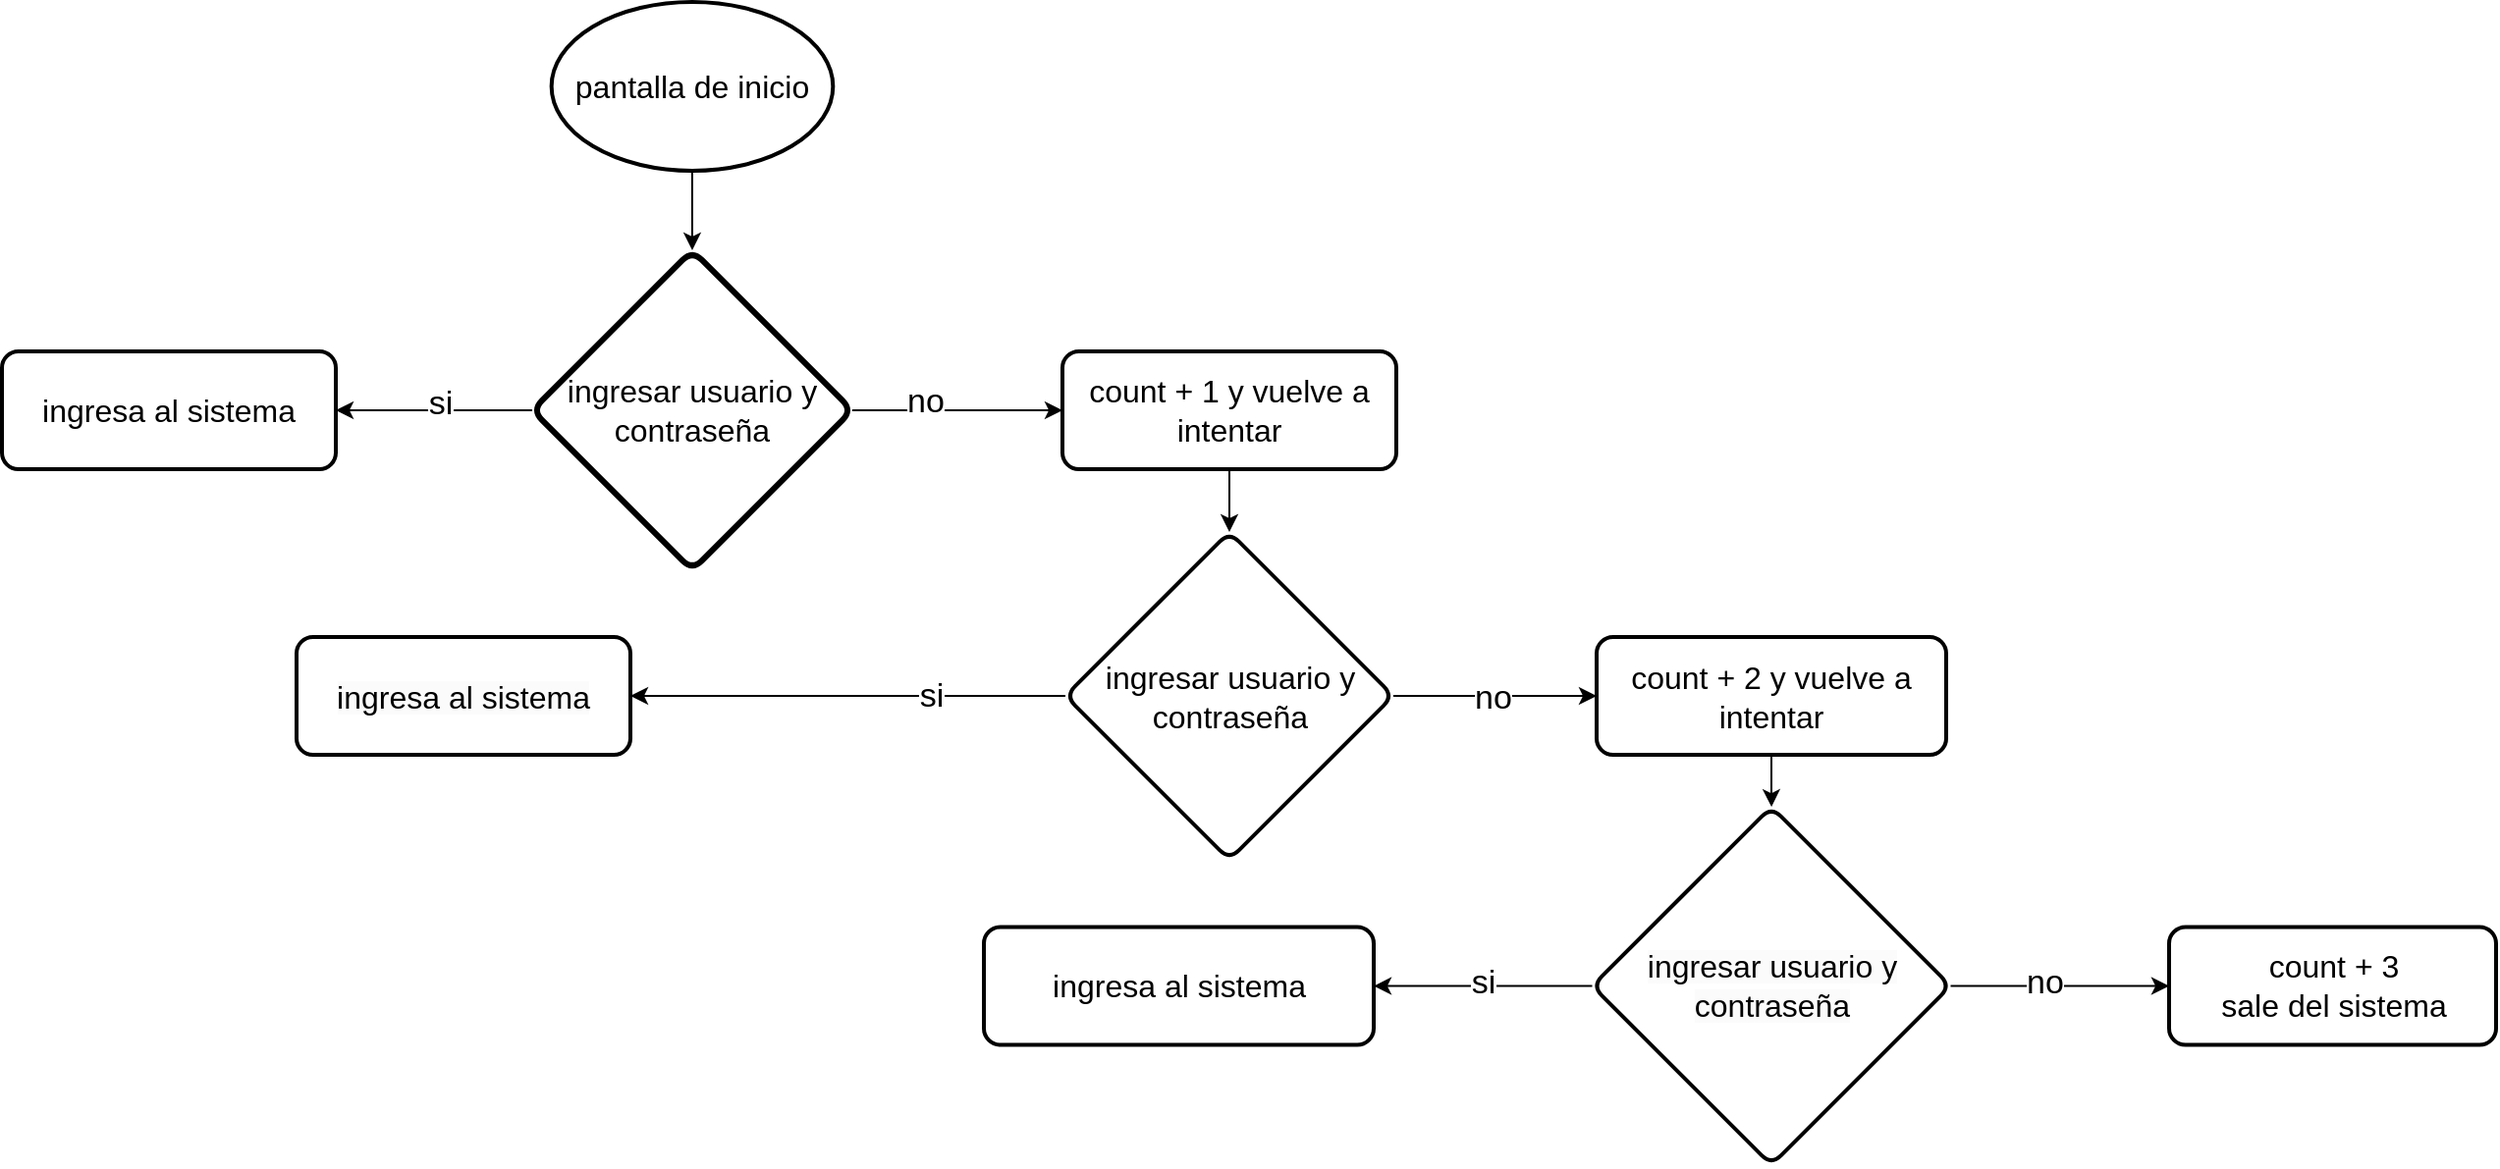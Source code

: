 <mxfile version="24.2.3" type="github">
  <diagram name="Page-1" id="74e2e168-ea6b-b213-b513-2b3c1d86103e">
    <mxGraphModel dx="4076" dy="1930" grid="1" gridSize="10" guides="1" tooltips="1" connect="1" arrows="1" fold="1" page="1" pageScale="1" pageWidth="1100" pageHeight="850" background="none" math="0" shadow="0">
      <root>
        <mxCell id="0" />
        <mxCell id="1" parent="0" />
        <mxCell id="gPxh4i6Uv_NRoJSofgtL-10" value="" style="edgeStyle=orthogonalEdgeStyle;rounded=0;orthogonalLoop=1;jettySize=auto;html=1;" edge="1" parent="1" source="gPxh4i6Uv_NRoJSofgtL-4" target="gPxh4i6Uv_NRoJSofgtL-9">
          <mxGeometry relative="1" as="geometry" />
        </mxCell>
        <mxCell id="gPxh4i6Uv_NRoJSofgtL-13" value="si" style="edgeLabel;html=1;align=center;verticalAlign=middle;resizable=0;points=[];fontSize=17;" vertex="1" connectable="0" parent="gPxh4i6Uv_NRoJSofgtL-10">
          <mxGeometry x="-0.063" y="-3" relative="1" as="geometry">
            <mxPoint as="offset" />
          </mxGeometry>
        </mxCell>
        <mxCell id="gPxh4i6Uv_NRoJSofgtL-12" value="" style="edgeStyle=orthogonalEdgeStyle;rounded=0;orthogonalLoop=1;jettySize=auto;html=1;" edge="1" parent="1" source="gPxh4i6Uv_NRoJSofgtL-4" target="gPxh4i6Uv_NRoJSofgtL-11">
          <mxGeometry relative="1" as="geometry" />
        </mxCell>
        <mxCell id="gPxh4i6Uv_NRoJSofgtL-14" value="no" style="edgeLabel;html=1;align=center;verticalAlign=middle;resizable=0;points=[];fontSize=17;" vertex="1" connectable="0" parent="gPxh4i6Uv_NRoJSofgtL-12">
          <mxGeometry x="-0.322" y="4" relative="1" as="geometry">
            <mxPoint as="offset" />
          </mxGeometry>
        </mxCell>
        <mxCell id="gPxh4i6Uv_NRoJSofgtL-4" value="&lt;font style=&quot;font-size: 16px;&quot;&gt;ingresar usuario y contraseña&lt;/font&gt;" style="rhombus;whiteSpace=wrap;html=1;rounded=1;arcSize=14;strokeWidth=3;" vertex="1" parent="1">
          <mxGeometry x="-830" y="-643.5" width="163" height="163" as="geometry" />
        </mxCell>
        <mxCell id="gPxh4i6Uv_NRoJSofgtL-9" value="&lt;font style=&quot;font-size: 16px;&quot;&gt;ingresa al sistema&lt;/font&gt;" style="whiteSpace=wrap;html=1;rounded=1;arcSize=14;strokeWidth=2;" vertex="1" parent="1">
          <mxGeometry x="-1100" y="-592" width="170" height="60" as="geometry" />
        </mxCell>
        <mxCell id="gPxh4i6Uv_NRoJSofgtL-16" value="" style="edgeStyle=orthogonalEdgeStyle;rounded=0;orthogonalLoop=1;jettySize=auto;html=1;" edge="1" parent="1" source="gPxh4i6Uv_NRoJSofgtL-11" target="gPxh4i6Uv_NRoJSofgtL-15">
          <mxGeometry relative="1" as="geometry" />
        </mxCell>
        <mxCell id="gPxh4i6Uv_NRoJSofgtL-11" value="&lt;font style=&quot;font-size: 16px;&quot;&gt;count + 1 y vuelve a intentar&lt;/font&gt;" style="whiteSpace=wrap;html=1;rounded=1;arcSize=14;strokeWidth=2;" vertex="1" parent="1">
          <mxGeometry x="-560" y="-592" width="170" height="60" as="geometry" />
        </mxCell>
        <mxCell id="gPxh4i6Uv_NRoJSofgtL-18" value="" style="edgeStyle=orthogonalEdgeStyle;rounded=0;orthogonalLoop=1;jettySize=auto;html=1;" edge="1" parent="1" source="gPxh4i6Uv_NRoJSofgtL-15" target="gPxh4i6Uv_NRoJSofgtL-17">
          <mxGeometry relative="1" as="geometry" />
        </mxCell>
        <mxCell id="gPxh4i6Uv_NRoJSofgtL-19" value="&lt;font style=&quot;font-size: 17px;&quot;&gt;si&lt;/font&gt;" style="edgeLabel;html=1;align=center;verticalAlign=middle;resizable=0;points=[];" vertex="1" connectable="0" parent="gPxh4i6Uv_NRoJSofgtL-18">
          <mxGeometry x="-0.38" relative="1" as="geometry">
            <mxPoint as="offset" />
          </mxGeometry>
        </mxCell>
        <mxCell id="gPxh4i6Uv_NRoJSofgtL-21" value="" style="edgeStyle=orthogonalEdgeStyle;rounded=0;orthogonalLoop=1;jettySize=auto;html=1;" edge="1" parent="1" source="gPxh4i6Uv_NRoJSofgtL-15" target="gPxh4i6Uv_NRoJSofgtL-20">
          <mxGeometry relative="1" as="geometry" />
        </mxCell>
        <mxCell id="gPxh4i6Uv_NRoJSofgtL-22" value="&lt;font style=&quot;font-size: 17px;&quot;&gt;no&lt;/font&gt;" style="edgeLabel;html=1;align=center;verticalAlign=middle;resizable=0;points=[];" vertex="1" connectable="0" parent="gPxh4i6Uv_NRoJSofgtL-21">
          <mxGeometry x="-0.031" y="-1" relative="1" as="geometry">
            <mxPoint as="offset" />
          </mxGeometry>
        </mxCell>
        <mxCell id="gPxh4i6Uv_NRoJSofgtL-15" value="&lt;span style=&quot;font-size: 16px;&quot;&gt;ingresar usuario y contraseña&lt;/span&gt;" style="rhombus;whiteSpace=wrap;html=1;rounded=1;arcSize=14;strokeWidth=2;" vertex="1" parent="1">
          <mxGeometry x="-558.5" y="-500" width="167" height="167" as="geometry" />
        </mxCell>
        <mxCell id="gPxh4i6Uv_NRoJSofgtL-17" value="&lt;span style=&quot;color: rgb(0, 0, 0); font-family: Helvetica; font-size: 16px; font-style: normal; font-variant-ligatures: normal; font-variant-caps: normal; font-weight: 400; letter-spacing: normal; orphans: 2; text-align: center; text-indent: 0px; text-transform: none; widows: 2; word-spacing: 0px; -webkit-text-stroke-width: 0px; white-space: normal; background-color: rgb(251, 251, 251); text-decoration-thickness: initial; text-decoration-style: initial; text-decoration-color: initial; display: inline !important; float: none;&quot;&gt;ingresa al sistema&lt;/span&gt;" style="whiteSpace=wrap;html=1;rounded=1;arcSize=14;strokeWidth=2;" vertex="1" parent="1">
          <mxGeometry x="-950" y="-446.5" width="170" height="60" as="geometry" />
        </mxCell>
        <mxCell id="gPxh4i6Uv_NRoJSofgtL-24" value="" style="edgeStyle=orthogonalEdgeStyle;rounded=0;orthogonalLoop=1;jettySize=auto;html=1;" edge="1" parent="1" source="gPxh4i6Uv_NRoJSofgtL-20" target="gPxh4i6Uv_NRoJSofgtL-23">
          <mxGeometry relative="1" as="geometry" />
        </mxCell>
        <mxCell id="gPxh4i6Uv_NRoJSofgtL-20" value="&lt;span style=&quot;font-size: 16px;&quot;&gt;count + 2 y vuelve a intentar&lt;/span&gt;" style="whiteSpace=wrap;html=1;rounded=1;arcSize=14;strokeWidth=2;" vertex="1" parent="1">
          <mxGeometry x="-288" y="-446.5" width="178" height="60" as="geometry" />
        </mxCell>
        <mxCell id="gPxh4i6Uv_NRoJSofgtL-26" value="" style="edgeStyle=orthogonalEdgeStyle;rounded=0;orthogonalLoop=1;jettySize=auto;html=1;" edge="1" parent="1" source="gPxh4i6Uv_NRoJSofgtL-23" target="gPxh4i6Uv_NRoJSofgtL-25">
          <mxGeometry relative="1" as="geometry" />
        </mxCell>
        <mxCell id="gPxh4i6Uv_NRoJSofgtL-35" value="&lt;font style=&quot;font-size: 17px;&quot;&gt;si&lt;/font&gt;" style="edgeLabel;html=1;align=center;verticalAlign=middle;resizable=0;points=[];" vertex="1" connectable="0" parent="gPxh4i6Uv_NRoJSofgtL-26">
          <mxGeometry x="-0.001" y="-2" relative="1" as="geometry">
            <mxPoint x="-1" as="offset" />
          </mxGeometry>
        </mxCell>
        <mxCell id="gPxh4i6Uv_NRoJSofgtL-28" value="" style="edgeStyle=orthogonalEdgeStyle;rounded=0;orthogonalLoop=1;jettySize=auto;html=1;" edge="1" parent="1" source="gPxh4i6Uv_NRoJSofgtL-23" target="gPxh4i6Uv_NRoJSofgtL-27">
          <mxGeometry relative="1" as="geometry" />
        </mxCell>
        <mxCell id="gPxh4i6Uv_NRoJSofgtL-34" value="&lt;font style=&quot;font-size: 17px;&quot;&gt;no&lt;/font&gt;" style="edgeLabel;html=1;align=center;verticalAlign=middle;resizable=0;points=[];" vertex="1" connectable="0" parent="gPxh4i6Uv_NRoJSofgtL-28">
          <mxGeometry x="-0.151" y="2" relative="1" as="geometry">
            <mxPoint as="offset" />
          </mxGeometry>
        </mxCell>
        <mxCell id="gPxh4i6Uv_NRoJSofgtL-23" value="&lt;span style=&quot;color: rgb(0, 0, 0); font-family: Helvetica; font-size: 16px; font-style: normal; font-variant-ligatures: normal; font-variant-caps: normal; font-weight: 400; letter-spacing: normal; orphans: 2; text-align: center; text-indent: 0px; text-transform: none; widows: 2; word-spacing: 0px; -webkit-text-stroke-width: 0px; white-space: normal; background-color: rgb(251, 251, 251); text-decoration-thickness: initial; text-decoration-style: initial; text-decoration-color: initial; display: inline !important; float: none;&quot;&gt;ingresar usuario y contraseña&lt;/span&gt;" style="rhombus;whiteSpace=wrap;html=1;rounded=1;arcSize=14;strokeWidth=2;" vertex="1" parent="1">
          <mxGeometry x="-290.25" y="-360" width="182.5" height="182.5" as="geometry" />
        </mxCell>
        <mxCell id="gPxh4i6Uv_NRoJSofgtL-25" value="&lt;span style=&quot;font-size: 16px;&quot;&gt;ingresa al sistema&lt;/span&gt;" style="whiteSpace=wrap;html=1;rounded=1;arcSize=14;strokeWidth=2;" vertex="1" parent="1">
          <mxGeometry x="-600" y="-298.75" width="198.5" height="60" as="geometry" />
        </mxCell>
        <mxCell id="gPxh4i6Uv_NRoJSofgtL-27" value="&lt;div&gt;&lt;span style=&quot;font-size: 16px; background-color: initial;&quot;&gt;count + 3&lt;/span&gt;&lt;/div&gt;&lt;div&gt;&lt;span style=&quot;font-size: 16px;&quot;&gt;sale del sistema&lt;/span&gt;&lt;/div&gt;" style="whiteSpace=wrap;html=1;rounded=1;arcSize=14;strokeWidth=2;" vertex="1" parent="1">
          <mxGeometry x="3.5" y="-298.75" width="166.5" height="60" as="geometry" />
        </mxCell>
        <mxCell id="gPxh4i6Uv_NRoJSofgtL-38" value="" style="edgeStyle=orthogonalEdgeStyle;rounded=0;orthogonalLoop=1;jettySize=auto;html=1;" edge="1" parent="1" source="gPxh4i6Uv_NRoJSofgtL-36" target="gPxh4i6Uv_NRoJSofgtL-4">
          <mxGeometry relative="1" as="geometry" />
        </mxCell>
        <mxCell id="gPxh4i6Uv_NRoJSofgtL-36" value="&lt;span style=&quot;font-size: 16px;&quot;&gt;pantalla de inicio&lt;/span&gt;" style="strokeWidth=2;html=1;shape=mxgraph.flowchart.start_1;whiteSpace=wrap;" vertex="1" parent="1">
          <mxGeometry x="-820.17" y="-770" width="143.33" height="86" as="geometry" />
        </mxCell>
      </root>
    </mxGraphModel>
  </diagram>
</mxfile>
